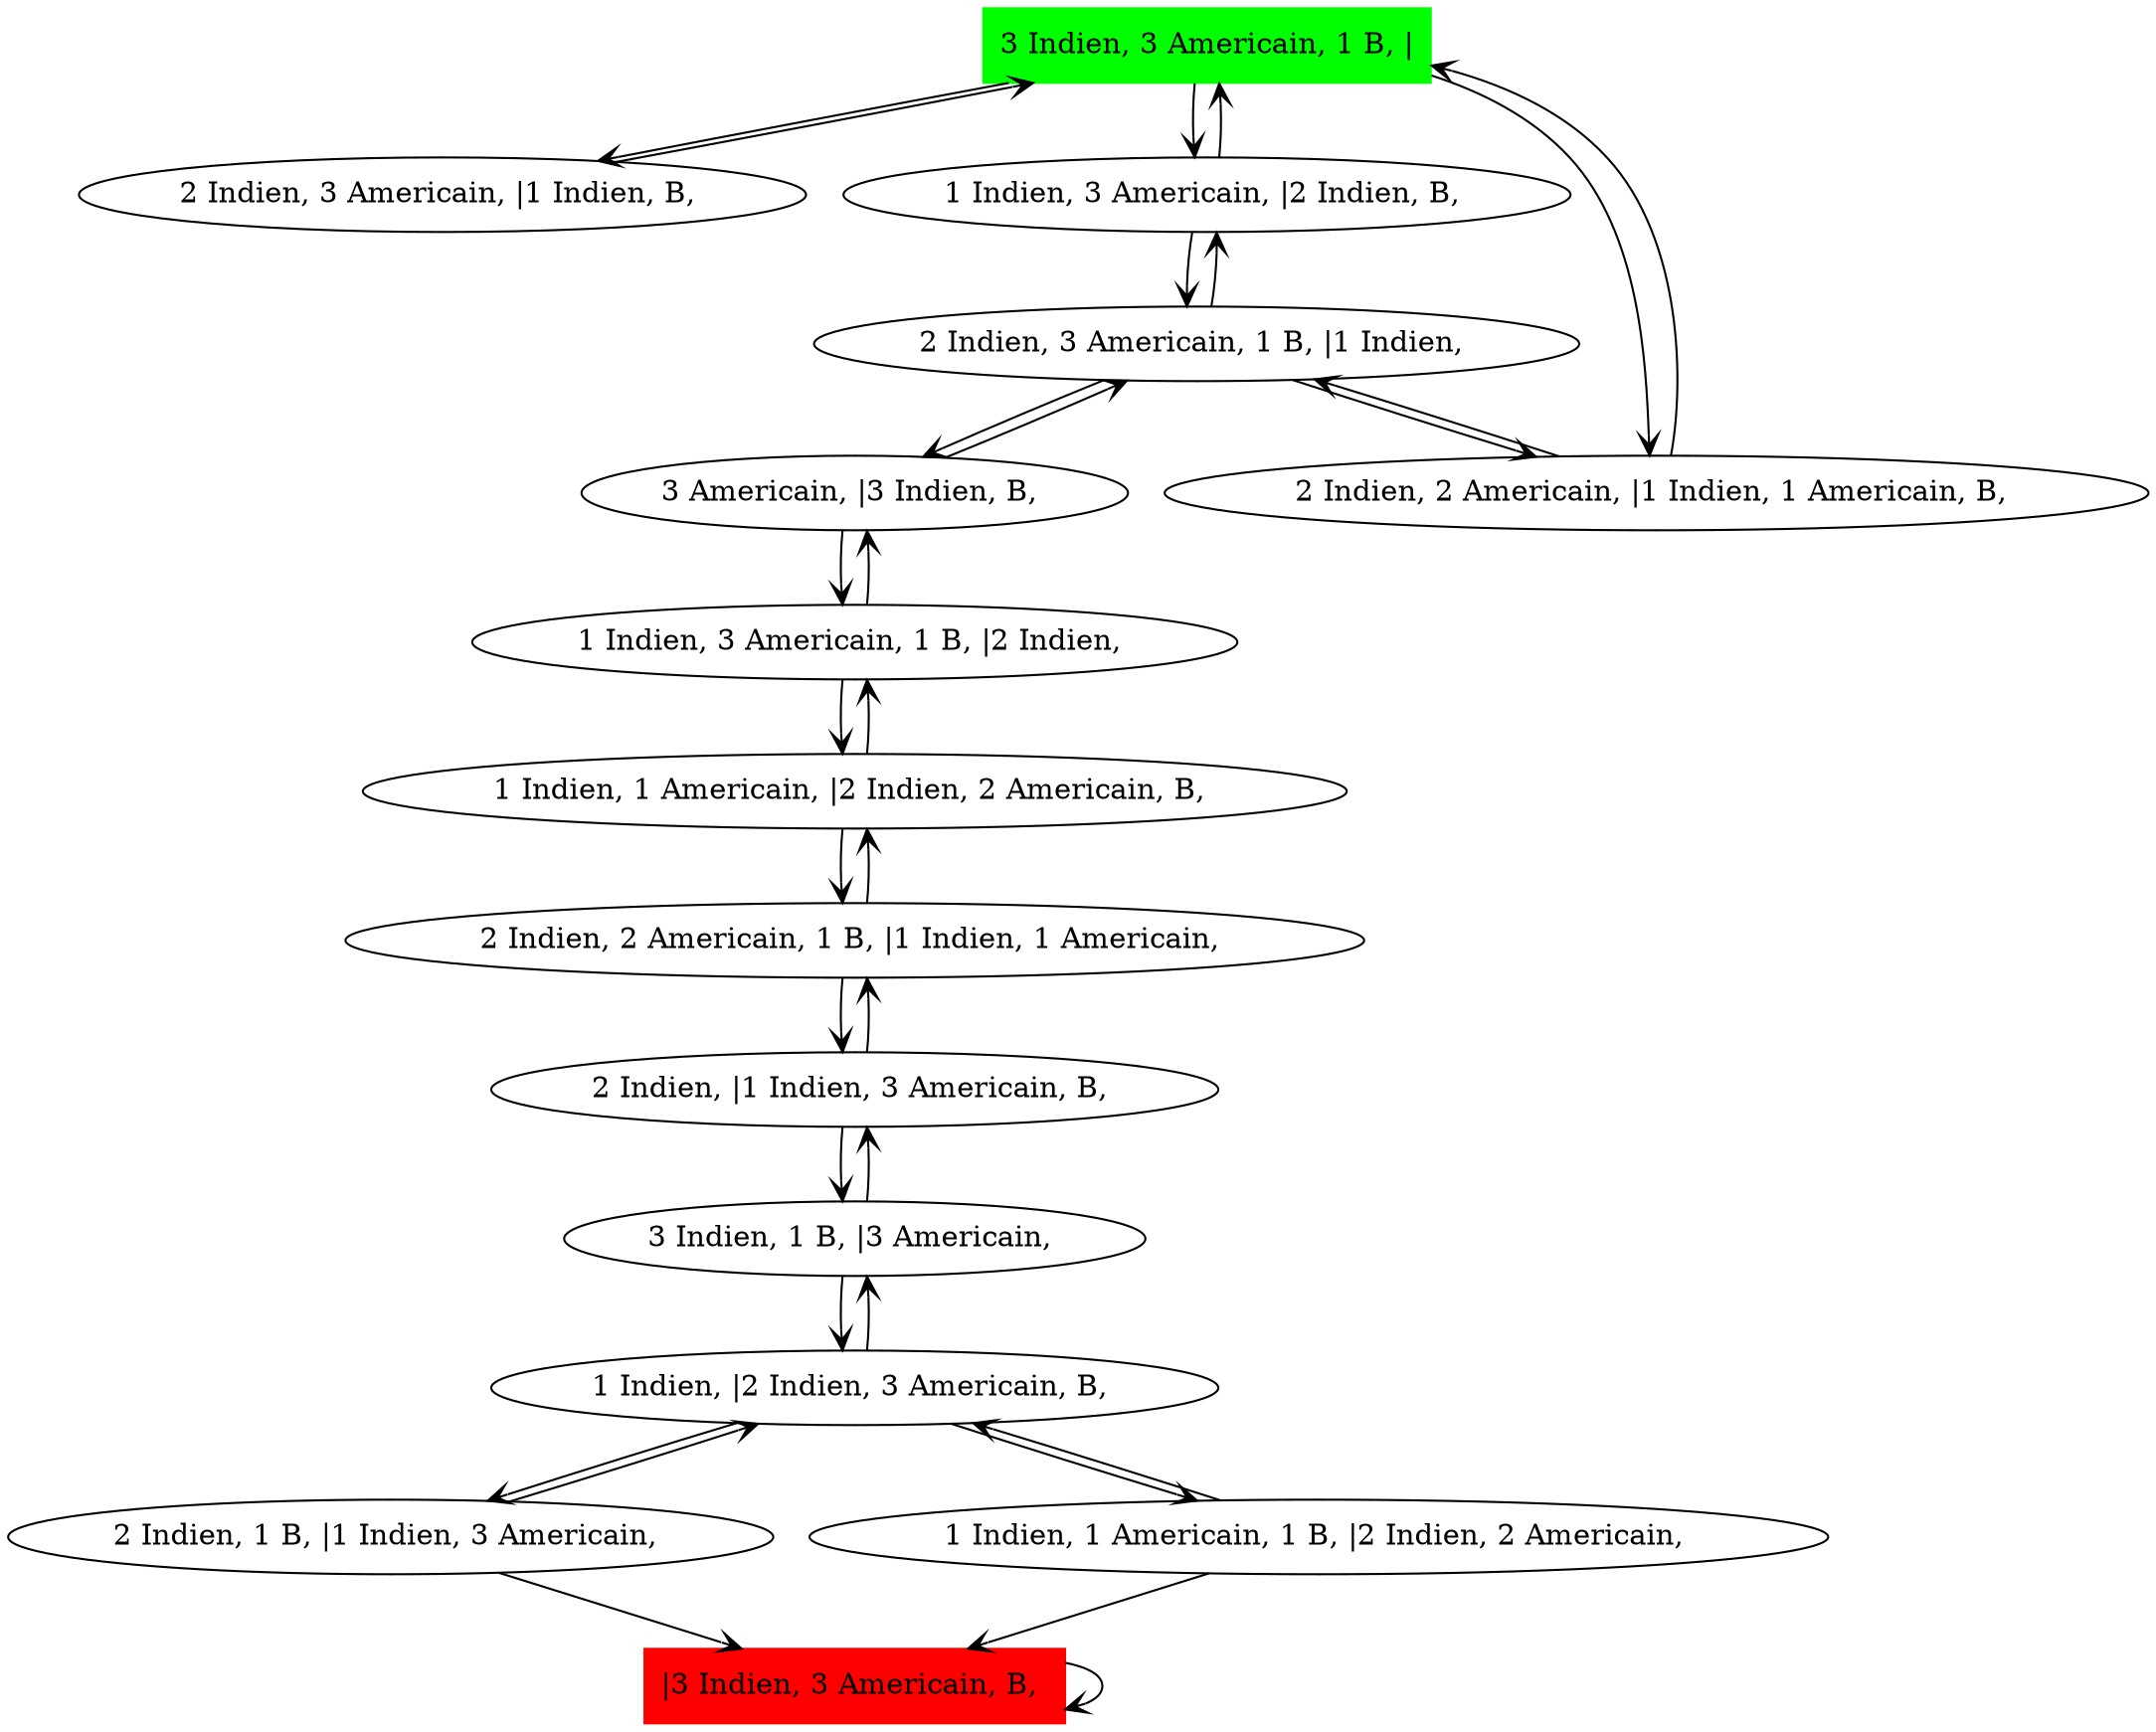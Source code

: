 digraph Samsoucoupe {
	initial [label="3 Indien, 3 Americain, 1 B, |" color=green shape=box style=filled]
	final [label="|3 Indien, 3 Americain, B, " color=red shape=box style=filled]
	initial -> "2 Indien, 3 Americain, |1 Indien, B, " [arrowhead=open]
	initial -> "1 Indien, 3 Americain, |2 Indien, B, " [arrowhead=open]
	initial -> "2 Indien, 2 Americain, |1 Indien, 1 Americain, B, " [arrowhead=open]
	"2 Indien, 2 Americain, |1 Indien, 1 Americain, B, " -> initial [arrowhead=open]
	"2 Indien, 2 Americain, |1 Indien, 1 Americain, B, " -> "2 Indien, 3 Americain, 1 B, |1 Indien, " [arrowhead=open]
	"2 Indien, 3 Americain, 1 B, |1 Indien, " -> "1 Indien, 3 Americain, |2 Indien, B, " [arrowhead=open]
	"2 Indien, 3 Americain, 1 B, |1 Indien, " -> "3 Americain, |3 Indien, B, " [arrowhead=open]
	"2 Indien, 3 Americain, 1 B, |1 Indien, " -> "2 Indien, 2 Americain, |1 Indien, 1 Americain, B, " [arrowhead=open]
	"3 Americain, |3 Indien, B, " -> "1 Indien, 3 Americain, 1 B, |2 Indien, " [arrowhead=open]
	"3 Americain, |3 Indien, B, " -> "2 Indien, 3 Americain, 1 B, |1 Indien, " [arrowhead=open]
	"1 Indien, 3 Americain, 1 B, |2 Indien, " -> "3 Americain, |3 Indien, B, " [arrowhead=open]
	"1 Indien, 3 Americain, 1 B, |2 Indien, " -> "1 Indien, 1 Americain, |2 Indien, 2 Americain, B, " [arrowhead=open]
	"1 Indien, 1 Americain, |2 Indien, 2 Americain, B, " -> "2 Indien, 2 Americain, 1 B, |1 Indien, 1 Americain, " [arrowhead=open]
	"1 Indien, 1 Americain, |2 Indien, 2 Americain, B, " -> "1 Indien, 3 Americain, 1 B, |2 Indien, " [arrowhead=open]
	"2 Indien, 2 Americain, 1 B, |1 Indien, 1 Americain, " -> "1 Indien, 1 Americain, |2 Indien, 2 Americain, B, " [arrowhead=open]
	"2 Indien, 2 Americain, 1 B, |1 Indien, 1 Americain, " -> "2 Indien, |1 Indien, 3 Americain, B, " [arrowhead=open]
	"2 Indien, |1 Indien, 3 Americain, B, " -> "3 Indien, 1 B, |3 Americain, " [arrowhead=open]
	"2 Indien, |1 Indien, 3 Americain, B, " -> "2 Indien, 2 Americain, 1 B, |1 Indien, 1 Americain, " [arrowhead=open]
	"3 Indien, 1 B, |3 Americain, " -> "2 Indien, |1 Indien, 3 Americain, B, " [arrowhead=open]
	"3 Indien, 1 B, |3 Americain, " -> "1 Indien, |2 Indien, 3 Americain, B, " [arrowhead=open]
	"1 Indien, |2 Indien, 3 Americain, B, " -> "2 Indien, 1 B, |1 Indien, 3 Americain, " [arrowhead=open]
	"1 Indien, |2 Indien, 3 Americain, B, " -> "3 Indien, 1 B, |3 Americain, " [arrowhead=open]
	"1 Indien, |2 Indien, 3 Americain, B, " -> "1 Indien, 1 Americain, 1 B, |2 Indien, 2 Americain, " [arrowhead=open]
	"1 Indien, 1 Americain, 1 B, |2 Indien, 2 Americain, " -> final [arrowhead=open]
	"1 Indien, 1 Americain, 1 B, |2 Indien, 2 Americain, " -> "1 Indien, |2 Indien, 3 Americain, B, " [arrowhead=open]
	final -> final [arrowhead=open]
	"2 Indien, 1 B, |1 Indien, 3 Americain, " -> "1 Indien, |2 Indien, 3 Americain, B, " [arrowhead=open]
	"2 Indien, 1 B, |1 Indien, 3 Americain, " -> final [arrowhead=open]
	"1 Indien, 3 Americain, |2 Indien, B, " -> "2 Indien, 3 Americain, 1 B, |1 Indien, " [arrowhead=open]
	"1 Indien, 3 Americain, |2 Indien, B, " -> initial [arrowhead=open]
	"2 Indien, 3 Americain, |1 Indien, B, " -> initial [arrowhead=open]
}
